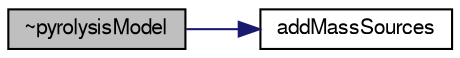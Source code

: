 digraph "~pyrolysisModel"
{
  bgcolor="transparent";
  edge [fontname="FreeSans",fontsize="10",labelfontname="FreeSans",labelfontsize="10"];
  node [fontname="FreeSans",fontsize="10",shape=record];
  rankdir="LR";
  Node96 [label="~pyrolysisModel",height=0.2,width=0.4,color="black", fillcolor="grey75", style="filled", fontcolor="black"];
  Node96 -> Node97 [color="midnightblue",fontsize="10",style="solid",fontname="FreeSans"];
  Node97 [label="addMassSources",height=0.2,width=0.4,color="black",URL="$a28970.html#a4b9fdb2b2a5f606578958615a72d1b9b",tooltip="External hook to add mass to the primary region. "];
}
